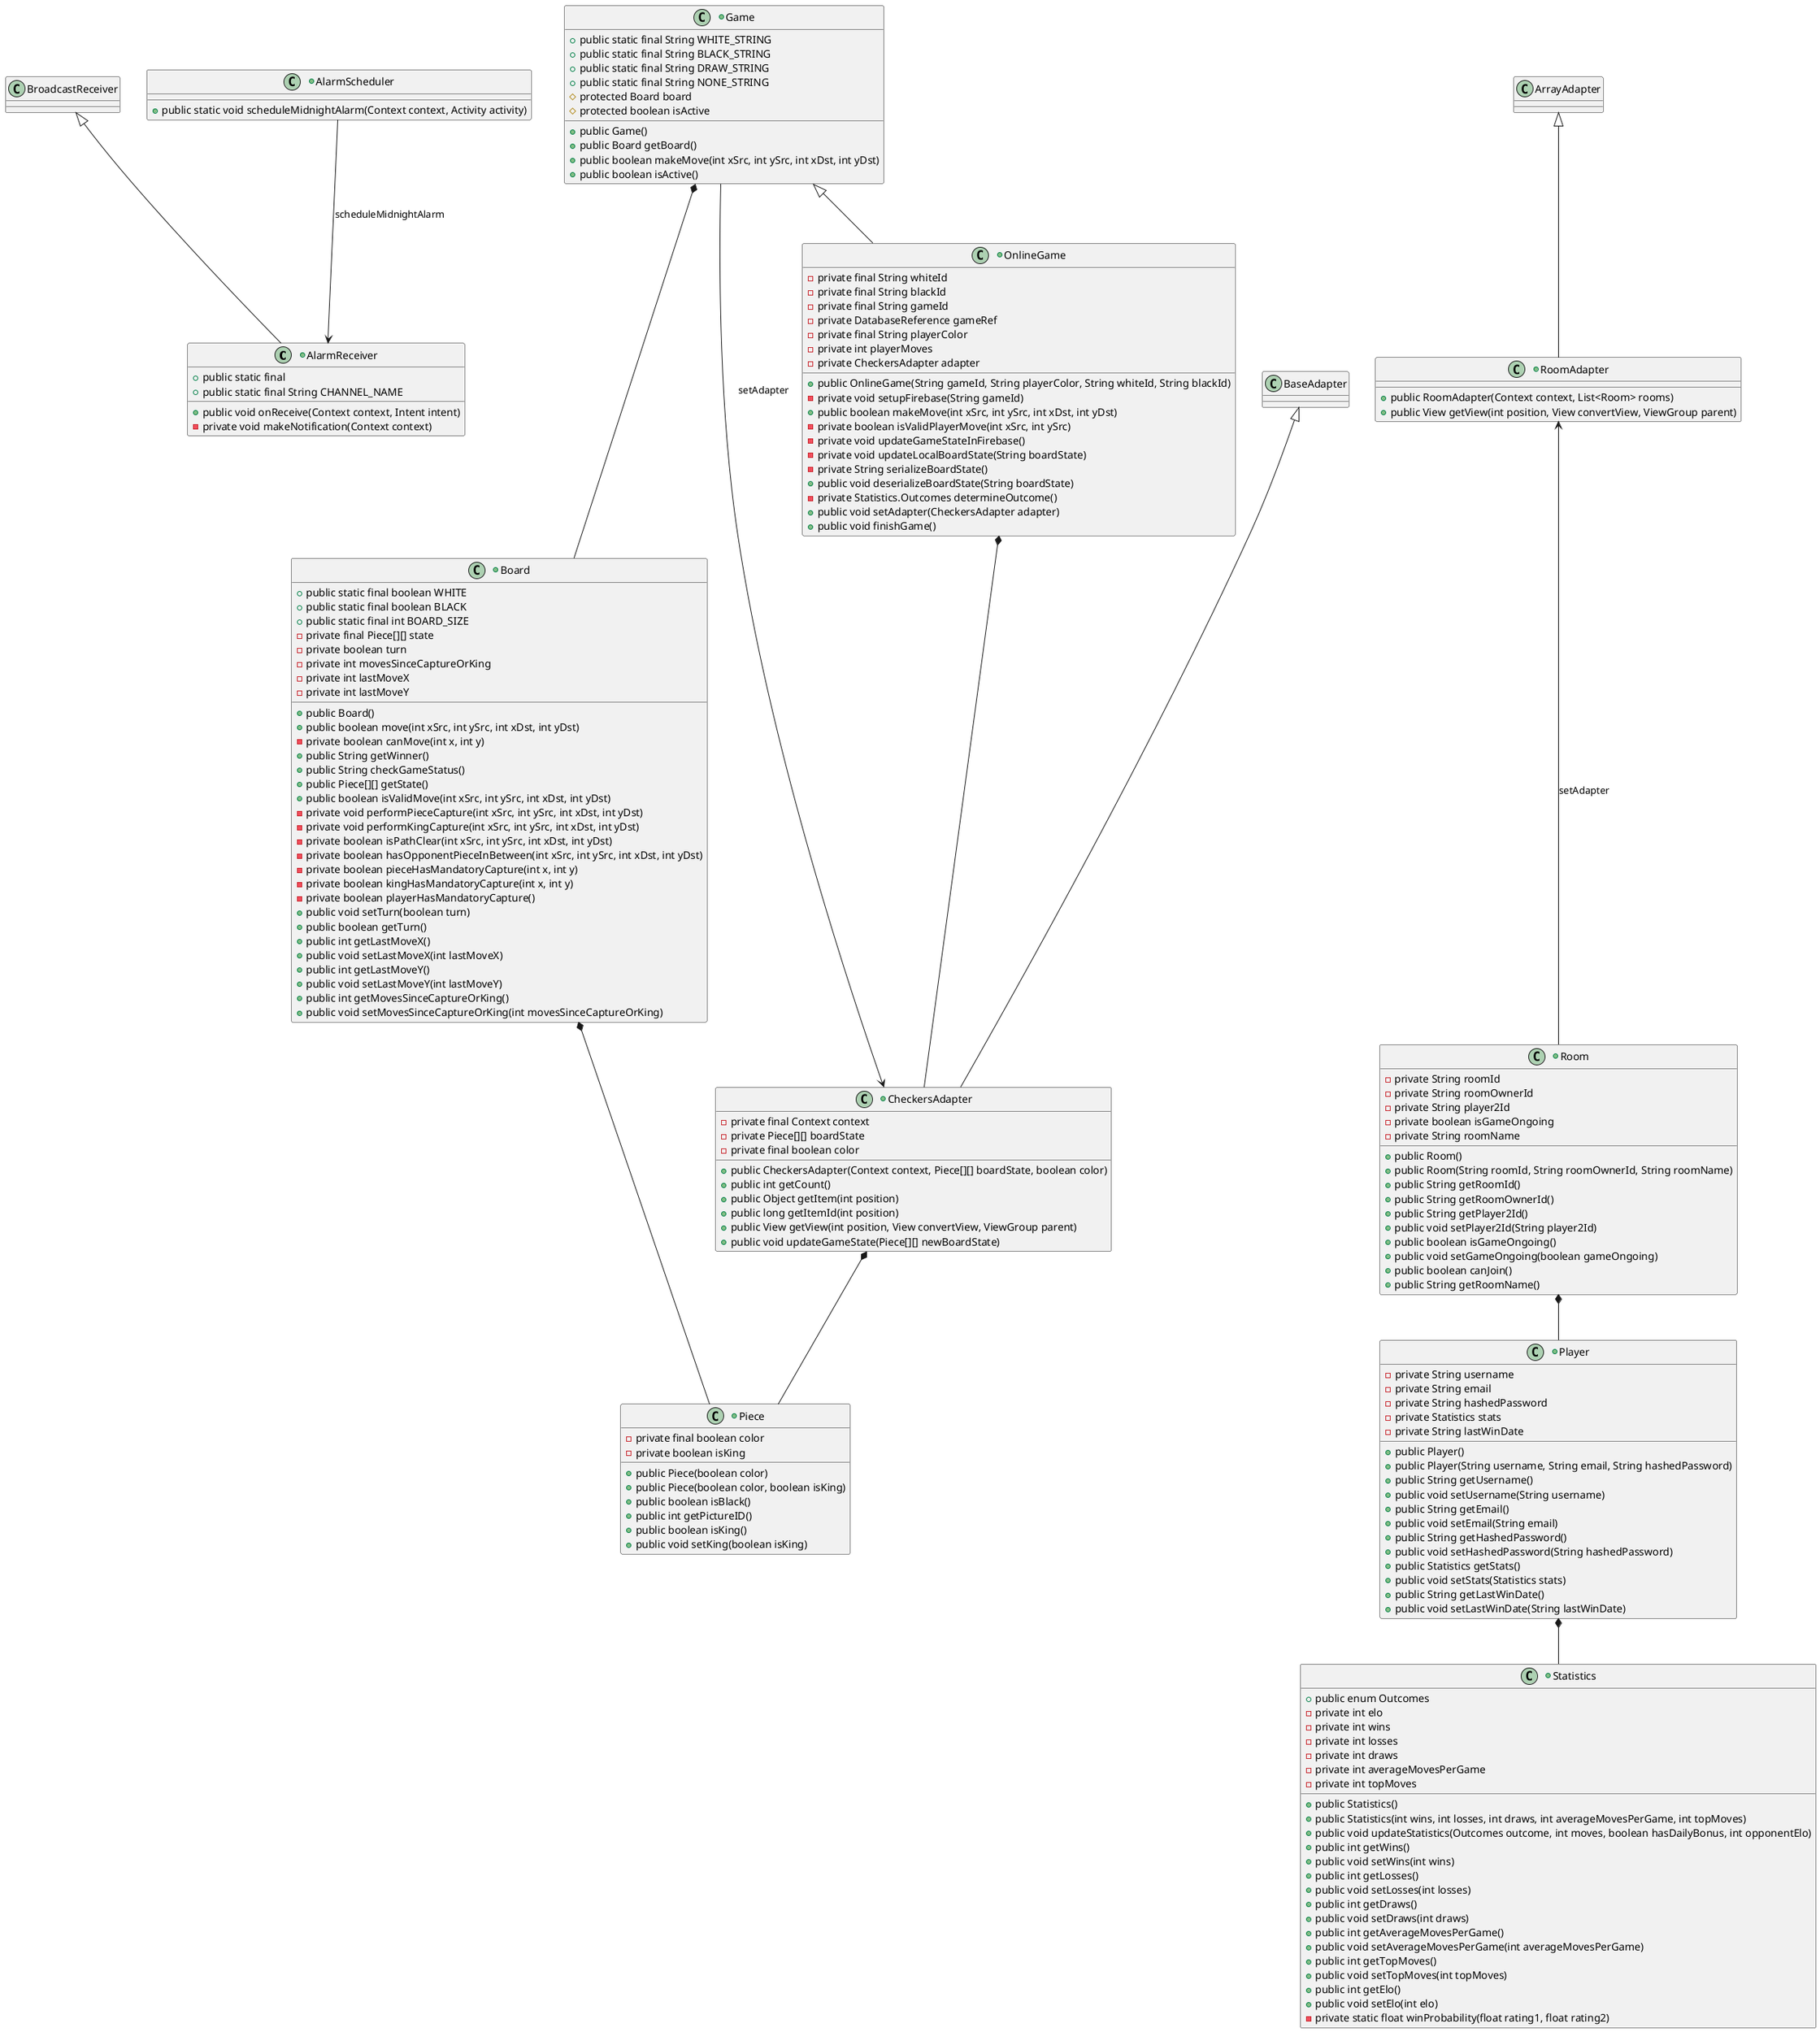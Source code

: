 @startuml
' https://plantuml.com/class-diagram

+class AlarmReceiver extends BroadcastReceiver
{
    +public static final
    +public static final String CHANNEL_NAME
    +public void onReceive(Context context, Intent intent)
    -private void makeNotification(Context context)
}

+class AlarmScheduler
{
    +public static void scheduleMidnightAlarm(Context context, Activity activity)
}

+class Board
{
    +public static final boolean WHITE
    +public static final boolean BLACK
    +public static final int BOARD_SIZE
    -private final Piece[][] state
    -private boolean turn
    -private int movesSinceCaptureOrKing
    -private int lastMoveX
    -private int lastMoveY
    +public Board()
    +public boolean move(int xSrc, int ySrc, int xDst, int yDst)
    -private boolean canMove(int x, int y)
    +public String getWinner()
    +public String checkGameStatus()
    +public Piece[][] getState()
    +public boolean isValidMove(int xSrc, int ySrc, int xDst, int yDst)
    -private void performPieceCapture(int xSrc, int ySrc, int xDst, int yDst)
    -private void performKingCapture(int xSrc, int ySrc, int xDst, int yDst)
    -private boolean isPathClear(int xSrc, int ySrc, int xDst, int yDst)
    -private boolean hasOpponentPieceInBetween(int xSrc, int ySrc, int xDst, int yDst)
    -private boolean pieceHasMandatoryCapture(int x, int y)
    -private boolean kingHasMandatoryCapture(int x, int y)
    -private boolean playerHasMandatoryCapture()
    +public void setTurn(boolean turn)
    +public boolean getTurn()
    +public int getLastMoveX()
    +public void setLastMoveX(int lastMoveX)
    +public int getLastMoveY()
    +public void setLastMoveY(int lastMoveY)
    +public int getMovesSinceCaptureOrKing()
    +public void setMovesSinceCaptureOrKing(int movesSinceCaptureOrKing)

}

+class CheckersAdapter extends BaseAdapter
{
    -private final Context context
    -private Piece[][] boardState
    -private final boolean color
    +public CheckersAdapter(Context context, Piece[][] boardState, boolean color)
    +public int getCount()
    +public Object getItem(int position)
    +public long getItemId(int position)
    +public View getView(int position, View convertView, ViewGroup parent)
    +public void updateGameState(Piece[][] newBoardState)
}

+class Game
{
    +public static final String WHITE_STRING
    +public static final String BLACK_STRING
    +public static final String DRAW_STRING
    +public static final String NONE_STRING
    #protected Board board
    #protected boolean isActive
    +public Game()
    +public Board getBoard()
    +public boolean makeMove(int xSrc, int ySrc, int xDst, int yDst)
    +public boolean isActive()
}

+class OnlineGame extends Game
{
    -private final String whiteId
    -private final String blackId
    -private final String gameId
    -private DatabaseReference gameRef
    -private final String playerColor
    -private int playerMoves
    -private CheckersAdapter adapter
    +public OnlineGame(String gameId, String playerColor, String whiteId, String blackId)
    -private void setupFirebase(String gameId)
    +public boolean makeMove(int xSrc, int ySrc, int xDst, int yDst)
    -private boolean isValidPlayerMove(int xSrc, int ySrc)
    -private void updateGameStateInFirebase()
    -private void updateLocalBoardState(String boardState)
    -private String serializeBoardState()
    +public void deserializeBoardState(String boardState)
    -private Statistics.Outcomes determineOutcome()
    +public void setAdapter(CheckersAdapter adapter)
    +public void finishGame()
}

+class Piece
{
    -private final boolean color
    -private boolean isKing
    +public Piece(boolean color)
    +public Piece(boolean color, boolean isKing)
    +public boolean isBlack()
    +public int getPictureID()
    +public boolean isKing()
    +public void setKing(boolean isKing)
}

+class Player
{
    -private String username
    -private String email
    -private String hashedPassword
    -private Statistics stats
    -private String lastWinDate
    +public Player()
    +public Player(String username, String email, String hashedPassword)
    +public String getUsername()
    +public void setUsername(String username)
    +public String getEmail()
    +public void setEmail(String email)
    +public String getHashedPassword()
    +public void setHashedPassword(String hashedPassword)
    +public Statistics getStats()
    +public void setStats(Statistics stats)
    +public String getLastWinDate()
    +public void setLastWinDate(String lastWinDate)
}

+class Room
{
    -private String roomId
    -private String roomOwnerId
    -private String player2Id
    -private boolean isGameOngoing
    -private String roomName
    +public Room()
    +public Room(String roomId, String roomOwnerId, String roomName)
    +public String getRoomId()
    +public String getRoomOwnerId()
    +public String getPlayer2Id()
    +public void setPlayer2Id(String player2Id)
    +public boolean isGameOngoing()
    +public void setGameOngoing(boolean gameOngoing)
    +public boolean canJoin()
    +public String getRoomName()
}

+class RoomAdapter extends ArrayAdapter
{
    +public RoomAdapter(Context context, List<Room> rooms)
    +public View getView(int position, View convertView, ViewGroup parent)
}

+class Statistics
{
    +public enum Outcomes
    -private int elo
    -private int wins
    -private int losses
    -private int draws
    -private int averageMovesPerGame
    -private int topMoves
    +public Statistics()
    +public Statistics(int wins, int losses, int draws, int averageMovesPerGame, int topMoves)
    +public void updateStatistics(Outcomes outcome, int moves, boolean hasDailyBonus, int opponentElo)
    +public int getWins()
    +public void setWins(int wins)
    +public int getLosses()
    +public void setLosses(int losses)
    +public int getDraws()
    +public void setDraws(int draws)
    +public int getAverageMovesPerGame()
    +public void setAverageMovesPerGame(int averageMovesPerGame)
    +public int getTopMoves()
    +public void setTopMoves(int topMoves)
    +public int getElo()
    +public void setElo(int elo)
    -private static float winProbability(float rating1, float rating2)
}

Game *-- Board
Game --> CheckersAdapter : setAdapter
OnlineGame *-- CheckersAdapter
Room *-- Player
RoomAdapter <-- Room : setAdapter
AlarmScheduler --> AlarmReceiver : scheduleMidnightAlarm
Board *-- Piece
CheckersAdapter *-- Piece
Player *-- Statistics

@enduml
